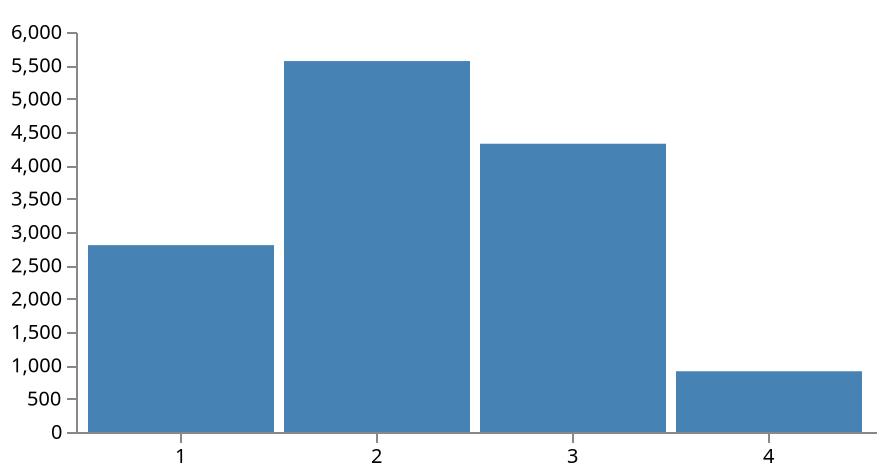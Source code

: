 {
    "$schema": "https://vega.github.io/schema/vega/v5.json",
    "description": "A basic bar chart example, with value labels shown upon mouse hover.",
    "width": 400,
    "height": 200,
    "padding": 5,

    "data": [{
        "name": "usdata",
        "values": [
            { "category": "1", "amount": 2803 },
            { "category": "2", "amount": 5564 },
            { "category": "3", "amount": 4324 },
            { "category": "4", "amount": 911 }
        ]
    }],

    "signals": [{
        "name": "tooltip",
        "value": {},
        "on": [
            { "events": "rect:mouseover", "update": "datum" },
            { "events": "rect:mouseout", "update": "{}" }
        ]
    }],

    "scales": [{
            "name": "xscale",
            "type": "band",
            "domain": { "data": "usdata", "field": "category" },
            "range": "width",
            "padding": 0.05,
            "round": true
        },
        {
            "name": "yscale",
            "domain": { "data": "usdata", "field": "amount" },
            "nice": true,
            "range": "height"
        }
    ],

    "axes": [
        { "orient": "bottom", "scale": "xscale" },
        { "orient": "left", "scale": "yscale" }
    ],

    "marks": [{
            "type": "rect",
            "from": { "data": "usdata" },
            "encode": {
                "enter": {
                    "x": { "scale": "xscale", "field": "category" },
                    "width": { "scale": "xscale", "band": 1 },
                    "y": { "scale": "yscale", "field": "amount" },
                    "y2": { "scale": "yscale", "value": 0 }
                },
                "update": {
                    "fill": { "value": "steelblue" }
                },
                "hover": {
                    "fill": { "value": "red" }
                }
            }
        },
        {
            "type": "text",
            "encode": {
                "enter": {
                    "align": { "value": "center" },
                    "baseline": { "value": "bottom" },
                    "fill": { "value": "#333" }
                },
                "update": {
                    "x": { "scale": "xscale", "signal": "tooltip.category", "band": 0.5 },
                    "y": { "scale": "yscale", "signal": "tooltip.amount", "offset": -2 },
                    "text": { "signal": "tooltip.amount" },
                    "fillOpacity": [
                        { "test": "datum === tooltip", "value": 0 },
                        { "value": 1 }
                    ]
                }
            }
        }
    ]
}